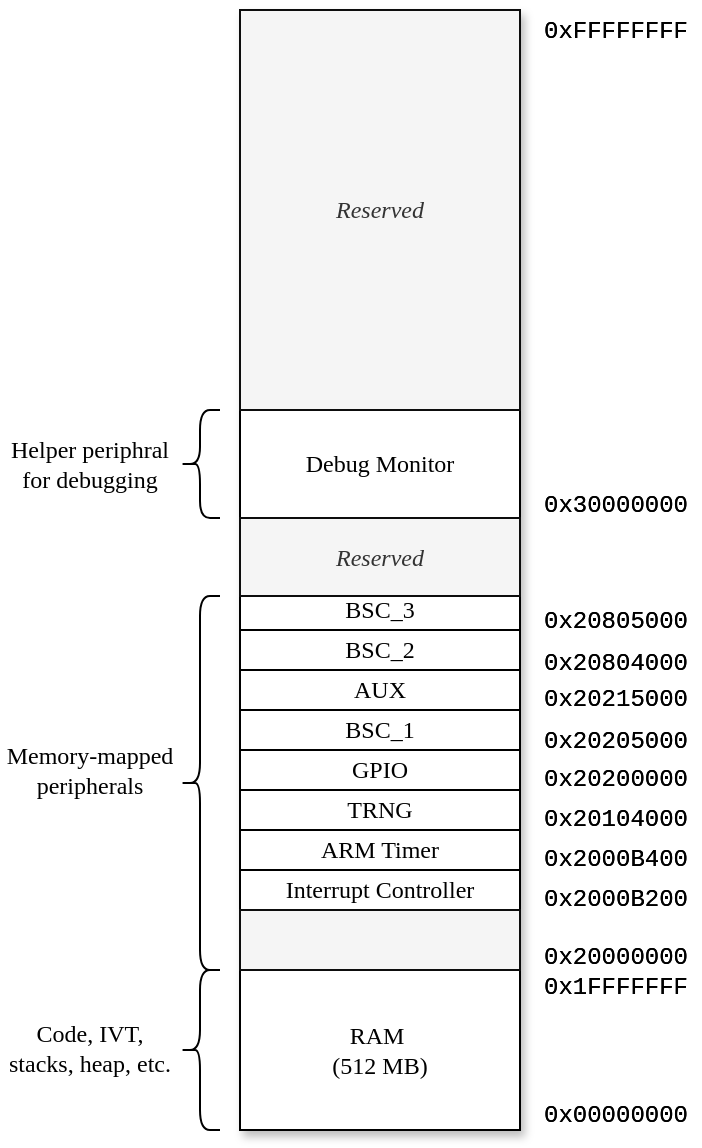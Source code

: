 <mxfile version="21.6.8" type="device">
  <diagram name="Page-1" id="CShNJLnCOTn1WwsLUaTq">
    <mxGraphModel dx="683" dy="402" grid="1" gridSize="10" guides="1" tooltips="1" connect="1" arrows="1" fold="1" page="1" pageScale="1" pageWidth="850" pageHeight="1100" math="0" shadow="0">
      <root>
        <mxCell id="0" />
        <mxCell id="1" parent="0" />
        <mxCell id="hm1mPTvstu3DonnpJ4DP-29" value="" style="rounded=0;whiteSpace=wrap;html=1;shadow=1;fontFamily=Computer Modern;fontStyle=2" parent="1" vertex="1">
          <mxGeometry x="300" y="160" width="140" height="560" as="geometry" />
        </mxCell>
        <mxCell id="hm1mPTvstu3DonnpJ4DP-1" value="RAM&amp;nbsp;&lt;br&gt;(512 MB)" style="rounded=0;whiteSpace=wrap;html=1;shadow=0;fontFamily=Computer Modern;" parent="1" vertex="1">
          <mxGeometry x="300" y="640" width="140" height="80" as="geometry" />
        </mxCell>
        <mxCell id="hm1mPTvstu3DonnpJ4DP-2" value="Interrupt Controller" style="rounded=0;whiteSpace=wrap;html=1;shadow=0;fontFamily=Computer Modern;" parent="1" vertex="1">
          <mxGeometry x="300" y="590" width="140" height="20" as="geometry" />
        </mxCell>
        <mxCell id="hm1mPTvstu3DonnpJ4DP-3" value="ARM Timer" style="rounded=0;whiteSpace=wrap;html=1;shadow=0;fontFamily=Computer Modern;" parent="1" vertex="1">
          <mxGeometry x="300" y="570" width="140" height="20" as="geometry" />
        </mxCell>
        <mxCell id="hm1mPTvstu3DonnpJ4DP-4" value="GPIO" style="rounded=0;whiteSpace=wrap;html=1;shadow=0;fontFamily=Computer Modern;" parent="1" vertex="1">
          <mxGeometry x="300" y="530" width="140" height="20" as="geometry" />
        </mxCell>
        <mxCell id="hm1mPTvstu3DonnpJ4DP-5" value="TRNG" style="rounded=0;whiteSpace=wrap;html=1;shadow=0;fontFamily=Computer Modern;" parent="1" vertex="1">
          <mxGeometry x="300" y="550" width="140" height="20" as="geometry" />
        </mxCell>
        <mxCell id="hm1mPTvstu3DonnpJ4DP-7" value="AUX" style="rounded=0;whiteSpace=wrap;html=1;shadow=0;fontFamily=Computer Modern;" parent="1" vertex="1">
          <mxGeometry x="300" y="490" width="140" height="20" as="geometry" />
        </mxCell>
        <mxCell id="hm1mPTvstu3DonnpJ4DP-8" value="BSC_1" style="rounded=0;whiteSpace=wrap;html=1;shadow=0;fontFamily=Computer Modern;" parent="1" vertex="1">
          <mxGeometry x="300" y="510" width="140" height="20" as="geometry" />
        </mxCell>
        <mxCell id="hm1mPTvstu3DonnpJ4DP-9" value="BSC_2" style="rounded=0;whiteSpace=wrap;html=1;shadow=0;fontFamily=Computer Modern;" parent="1" vertex="1">
          <mxGeometry x="300" y="470" width="140" height="20" as="geometry" />
        </mxCell>
        <mxCell id="hm1mPTvstu3DonnpJ4DP-10" value="BSC_3" style="rounded=0;whiteSpace=wrap;html=1;shadow=0;fontFamily=Computer Modern;" parent="1" vertex="1">
          <mxGeometry x="300" y="450" width="140" height="20" as="geometry" />
        </mxCell>
        <mxCell id="hm1mPTvstu3DonnpJ4DP-11" value="Debug Monitor" style="rounded=0;whiteSpace=wrap;html=1;shadow=0;fontFamily=Computer Modern;" parent="1" vertex="1">
          <mxGeometry x="300" y="360" width="140" height="54" as="geometry" />
        </mxCell>
        <mxCell id="hm1mPTvstu3DonnpJ4DP-12" value="Reserved" style="rounded=0;whiteSpace=wrap;html=1;shadow=0;fontFamily=Computer Modern;fillColor=#f5f5f5;fontColor=#333333;strokeColor=#0D0D0D;fontStyle=2" parent="1" vertex="1">
          <mxGeometry x="300" y="160" width="140" height="200" as="geometry" />
        </mxCell>
        <mxCell id="hm1mPTvstu3DonnpJ4DP-13" value="Reserved" style="rounded=0;whiteSpace=wrap;html=1;shadow=0;fontFamily=Computer Modern;fillColor=#f5f5f5;fontColor=#333333;strokeColor=#0D0D0D;fontStyle=2" parent="1" vertex="1">
          <mxGeometry x="300" y="414" width="140" height="39" as="geometry" />
        </mxCell>
        <mxCell id="hm1mPTvstu3DonnpJ4DP-14" value="" style="rounded=0;whiteSpace=wrap;html=1;shadow=0;fontFamily=Computer Modern;fillColor=#f5f5f5;fontColor=#333333;strokeColor=#0D0D0D;" parent="1" vertex="1">
          <mxGeometry x="300" y="610" width="140" height="30" as="geometry" />
        </mxCell>
        <mxCell id="hm1mPTvstu3DonnpJ4DP-16" value="0x00000000" style="text;html=1;strokeColor=none;fillColor=none;align=left;verticalAlign=middle;whiteSpace=wrap;rounded=0;fontFamily=Courier New;fontSize=12;fontStyle=0;labelBorderColor=none;spacing=2;" parent="1" vertex="1">
          <mxGeometry x="450" y="698" width="80" height="30" as="geometry" />
        </mxCell>
        <mxCell id="hm1mPTvstu3DonnpJ4DP-17" value="0x1FFFFFFF" style="text;html=1;strokeColor=none;fillColor=none;align=left;verticalAlign=middle;whiteSpace=wrap;rounded=0;fontFamily=Courier New;fontSize=12;fontStyle=0;labelBorderColor=none;spacing=2;" parent="1" vertex="1">
          <mxGeometry x="450" y="634" width="80" height="30" as="geometry" />
        </mxCell>
        <mxCell id="hm1mPTvstu3DonnpJ4DP-18" value="0x20000000" style="text;html=1;strokeColor=none;fillColor=none;align=left;verticalAlign=middle;whiteSpace=wrap;rounded=0;fontFamily=Courier New;strokeWidth=2;fontSize=12;fontStyle=0;labelBorderColor=none;spacing=2;" parent="1" vertex="1">
          <mxGeometry x="450" y="619" width="80" height="30" as="geometry" />
        </mxCell>
        <mxCell id="hm1mPTvstu3DonnpJ4DP-19" value="0x2000B200" style="text;html=1;strokeColor=none;fillColor=none;align=left;verticalAlign=middle;whiteSpace=wrap;rounded=0;fontFamily=Courier New;strokeWidth=2;fontSize=12;fontStyle=0;labelBorderColor=none;spacing=2;" parent="1" vertex="1">
          <mxGeometry x="450" y="590" width="80" height="30" as="geometry" />
        </mxCell>
        <mxCell id="hm1mPTvstu3DonnpJ4DP-20" value="0x2000B400" style="text;html=1;strokeColor=none;fillColor=none;align=left;verticalAlign=middle;whiteSpace=wrap;rounded=0;fontFamily=Courier New;strokeWidth=2;fontSize=12;fontStyle=0;labelBorderColor=none;spacing=2;" parent="1" vertex="1">
          <mxGeometry x="450" y="570" width="80" height="30" as="geometry" />
        </mxCell>
        <mxCell id="hm1mPTvstu3DonnpJ4DP-21" value="0x20104000" style="text;html=1;strokeColor=none;fillColor=none;align=left;verticalAlign=middle;whiteSpace=wrap;rounded=0;fontFamily=Courier New;strokeWidth=2;fontSize=12;fontStyle=0;labelBorderColor=none;spacing=2;" parent="1" vertex="1">
          <mxGeometry x="450" y="550" width="80" height="30" as="geometry" />
        </mxCell>
        <mxCell id="hm1mPTvstu3DonnpJ4DP-22" value="0x30000000" style="text;html=1;strokeColor=none;fillColor=none;align=left;verticalAlign=middle;whiteSpace=wrap;rounded=0;fontFamily=Courier New;strokeWidth=2;fontSize=12;fontStyle=0;labelBorderColor=none;spacing=2;" parent="1" vertex="1">
          <mxGeometry x="450" y="393" width="80" height="30" as="geometry" />
        </mxCell>
        <mxCell id="hm1mPTvstu3DonnpJ4DP-23" value="0x20200000" style="text;html=1;strokeColor=none;fillColor=none;align=left;verticalAlign=middle;whiteSpace=wrap;rounded=0;fontFamily=Courier New;strokeWidth=2;fontSize=12;fontStyle=0;labelBorderColor=none;spacing=2;" parent="1" vertex="1">
          <mxGeometry x="450" y="530" width="80" height="30" as="geometry" />
        </mxCell>
        <mxCell id="hm1mPTvstu3DonnpJ4DP-24" value="0x20205000" style="text;html=1;strokeColor=none;fillColor=none;align=left;verticalAlign=middle;whiteSpace=wrap;rounded=0;fontFamily=Courier New;strokeWidth=2;fontSize=12;fontStyle=0;labelBorderColor=none;spacing=2;" parent="1" vertex="1">
          <mxGeometry x="450" y="511" width="80" height="30" as="geometry" />
        </mxCell>
        <mxCell id="hm1mPTvstu3DonnpJ4DP-25" value="0x20215000" style="text;html=1;strokeColor=none;fillColor=none;align=left;verticalAlign=middle;whiteSpace=wrap;rounded=0;fontFamily=Courier New;strokeWidth=2;fontSize=12;fontStyle=0;labelBorderColor=none;spacing=2;" parent="1" vertex="1">
          <mxGeometry x="450" y="490" width="80" height="30" as="geometry" />
        </mxCell>
        <mxCell id="hm1mPTvstu3DonnpJ4DP-26" value="0x20804000" style="text;html=1;strokeColor=none;fillColor=none;align=left;verticalAlign=middle;whiteSpace=wrap;rounded=0;fontFamily=Courier New;strokeWidth=2;fontSize=12;fontStyle=0;labelBorderColor=none;spacing=2;" parent="1" vertex="1">
          <mxGeometry x="450" y="472" width="80" height="30" as="geometry" />
        </mxCell>
        <mxCell id="hm1mPTvstu3DonnpJ4DP-27" value="0x20805000" style="text;html=1;strokeColor=none;fillColor=none;align=left;verticalAlign=middle;whiteSpace=wrap;rounded=0;fontFamily=Courier New;strokeWidth=2;fontSize=12;fontStyle=0;labelBorderColor=none;spacing=2;" parent="1" vertex="1">
          <mxGeometry x="450" y="451" width="80" height="30" as="geometry" />
        </mxCell>
        <mxCell id="hm1mPTvstu3DonnpJ4DP-28" value="0xFFFFFFFF" style="text;html=1;strokeColor=none;fillColor=none;align=left;verticalAlign=middle;whiteSpace=wrap;rounded=0;fontFamily=Courier New;strokeWidth=2;fontSize=12;fontStyle=0;labelBorderColor=none;spacing=2;" parent="1" vertex="1">
          <mxGeometry x="450" y="156" width="80" height="30" as="geometry" />
        </mxCell>
        <mxCell id="hm1mPTvstu3DonnpJ4DP-30" value="" style="shape=curlyBracket;whiteSpace=wrap;html=1;rounded=1;labelPosition=left;verticalLabelPosition=middle;align=right;verticalAlign=middle;" parent="1" vertex="1">
          <mxGeometry x="270" y="453" width="20" height="187" as="geometry" />
        </mxCell>
        <mxCell id="hm1mPTvstu3DonnpJ4DP-31" value="" style="shape=curlyBracket;whiteSpace=wrap;html=1;rounded=1;labelPosition=left;verticalLabelPosition=middle;align=right;verticalAlign=middle;" parent="1" vertex="1">
          <mxGeometry x="270" y="360" width="20" height="54" as="geometry" />
        </mxCell>
        <mxCell id="hm1mPTvstu3DonnpJ4DP-32" value="" style="shape=curlyBracket;whiteSpace=wrap;html=1;rounded=1;labelPosition=left;verticalLabelPosition=middle;align=right;verticalAlign=middle;" parent="1" vertex="1">
          <mxGeometry x="270" y="640" width="20" height="80" as="geometry" />
        </mxCell>
        <mxCell id="hm1mPTvstu3DonnpJ4DP-33" value="Helper periphral for debugging" style="text;html=1;strokeColor=none;fillColor=none;align=center;verticalAlign=middle;whiteSpace=wrap;rounded=0;fontFamily=Computer Modern;" parent="1" vertex="1">
          <mxGeometry x="180" y="372" width="90" height="30" as="geometry" />
        </mxCell>
        <mxCell id="hm1mPTvstu3DonnpJ4DP-34" value="Memory-mapped peripherals" style="text;html=1;strokeColor=none;fillColor=none;align=center;verticalAlign=middle;whiteSpace=wrap;rounded=0;fontFamily=Computer Modern;" parent="1" vertex="1">
          <mxGeometry x="180" y="525" width="90" height="30" as="geometry" />
        </mxCell>
        <mxCell id="hm1mPTvstu3DonnpJ4DP-35" value="Code, IVT, stacks, heap, etc." style="text;html=1;strokeColor=none;fillColor=none;align=center;verticalAlign=middle;whiteSpace=wrap;rounded=0;fontFamily=Computer Modern;" parent="1" vertex="1">
          <mxGeometry x="180" y="664" width="90" height="30" as="geometry" />
        </mxCell>
        <mxCell id="nauA1kA6JIk11Zo0bX2X-2" value="0x00000000" style="text;html=1;strokeColor=none;fillColor=none;align=left;verticalAlign=middle;whiteSpace=wrap;rounded=0;fontFamily=Courier New;fontSize=12;fontStyle=0;labelBorderColor=none;spacing=2;" vertex="1" parent="1">
          <mxGeometry x="450" y="698" width="80" height="30" as="geometry" />
        </mxCell>
        <mxCell id="nauA1kA6JIk11Zo0bX2X-3" value="0x1FFFFFFF" style="text;html=1;strokeColor=none;fillColor=none;align=left;verticalAlign=middle;whiteSpace=wrap;rounded=0;fontFamily=Courier New;fontSize=12;fontStyle=0;labelBorderColor=none;spacing=2;" vertex="1" parent="1">
          <mxGeometry x="450" y="634" width="80" height="30" as="geometry" />
        </mxCell>
        <mxCell id="nauA1kA6JIk11Zo0bX2X-4" value="0x20000000" style="text;html=1;strokeColor=none;fillColor=none;align=left;verticalAlign=middle;whiteSpace=wrap;rounded=0;fontFamily=Courier New;strokeWidth=2;fontSize=12;fontStyle=0;labelBorderColor=none;spacing=2;" vertex="1" parent="1">
          <mxGeometry x="450" y="619" width="80" height="30" as="geometry" />
        </mxCell>
        <mxCell id="nauA1kA6JIk11Zo0bX2X-5" value="0x2000B200" style="text;html=1;strokeColor=none;fillColor=none;align=left;verticalAlign=middle;whiteSpace=wrap;rounded=0;fontFamily=Courier New;strokeWidth=2;fontSize=12;fontStyle=0;labelBorderColor=none;spacing=2;" vertex="1" parent="1">
          <mxGeometry x="450" y="590" width="80" height="30" as="geometry" />
        </mxCell>
        <mxCell id="nauA1kA6JIk11Zo0bX2X-6" value="0x2000B400" style="text;html=1;strokeColor=none;fillColor=none;align=left;verticalAlign=middle;whiteSpace=wrap;rounded=0;fontFamily=Courier New;strokeWidth=2;fontSize=12;fontStyle=0;labelBorderColor=none;spacing=2;" vertex="1" parent="1">
          <mxGeometry x="450" y="570" width="80" height="30" as="geometry" />
        </mxCell>
        <mxCell id="nauA1kA6JIk11Zo0bX2X-7" value="0x20104000" style="text;html=1;strokeColor=none;fillColor=none;align=left;verticalAlign=middle;whiteSpace=wrap;rounded=0;fontFamily=Courier New;strokeWidth=2;fontSize=12;fontStyle=0;labelBorderColor=none;spacing=2;" vertex="1" parent="1">
          <mxGeometry x="450" y="550" width="80" height="30" as="geometry" />
        </mxCell>
        <mxCell id="nauA1kA6JIk11Zo0bX2X-8" value="0x30000000" style="text;html=1;strokeColor=none;fillColor=none;align=left;verticalAlign=middle;whiteSpace=wrap;rounded=0;fontFamily=Courier New;strokeWidth=2;fontSize=12;fontStyle=0;labelBorderColor=none;spacing=2;" vertex="1" parent="1">
          <mxGeometry x="450" y="393" width="80" height="30" as="geometry" />
        </mxCell>
        <mxCell id="nauA1kA6JIk11Zo0bX2X-9" value="0x20200000" style="text;html=1;strokeColor=none;fillColor=none;align=left;verticalAlign=middle;whiteSpace=wrap;rounded=0;fontFamily=Courier New;strokeWidth=2;fontSize=12;fontStyle=0;labelBorderColor=none;spacing=2;" vertex="1" parent="1">
          <mxGeometry x="450" y="530" width="80" height="30" as="geometry" />
        </mxCell>
        <mxCell id="nauA1kA6JIk11Zo0bX2X-10" value="0x20205000" style="text;html=1;strokeColor=none;fillColor=none;align=left;verticalAlign=middle;whiteSpace=wrap;rounded=0;fontFamily=Courier New;strokeWidth=2;fontSize=12;fontStyle=0;labelBorderColor=none;spacing=2;" vertex="1" parent="1">
          <mxGeometry x="450" y="511" width="80" height="30" as="geometry" />
        </mxCell>
        <mxCell id="nauA1kA6JIk11Zo0bX2X-11" value="0x20215000" style="text;html=1;strokeColor=none;fillColor=none;align=left;verticalAlign=middle;whiteSpace=wrap;rounded=0;fontFamily=Courier New;strokeWidth=2;fontSize=12;fontStyle=0;labelBorderColor=none;spacing=2;" vertex="1" parent="1">
          <mxGeometry x="450" y="490" width="80" height="30" as="geometry" />
        </mxCell>
        <mxCell id="nauA1kA6JIk11Zo0bX2X-12" value="0x20804000" style="text;html=1;strokeColor=none;fillColor=none;align=left;verticalAlign=middle;whiteSpace=wrap;rounded=0;fontFamily=Courier New;strokeWidth=2;fontSize=12;fontStyle=0;labelBorderColor=none;spacing=2;" vertex="1" parent="1">
          <mxGeometry x="450" y="472" width="80" height="30" as="geometry" />
        </mxCell>
        <mxCell id="nauA1kA6JIk11Zo0bX2X-13" value="0x20805000" style="text;html=1;strokeColor=none;fillColor=none;align=left;verticalAlign=middle;whiteSpace=wrap;rounded=0;fontFamily=Courier New;strokeWidth=2;fontSize=12;fontStyle=0;labelBorderColor=none;spacing=2;" vertex="1" parent="1">
          <mxGeometry x="450" y="451" width="80" height="30" as="geometry" />
        </mxCell>
        <mxCell id="nauA1kA6JIk11Zo0bX2X-14" value="0xFFFFFFFF" style="text;html=1;strokeColor=none;fillColor=none;align=left;verticalAlign=middle;whiteSpace=wrap;rounded=0;fontFamily=Courier New;strokeWidth=2;fontSize=12;fontStyle=0;labelBorderColor=none;spacing=2;" vertex="1" parent="1">
          <mxGeometry x="450" y="156" width="80" height="30" as="geometry" />
        </mxCell>
      </root>
    </mxGraphModel>
  </diagram>
</mxfile>
